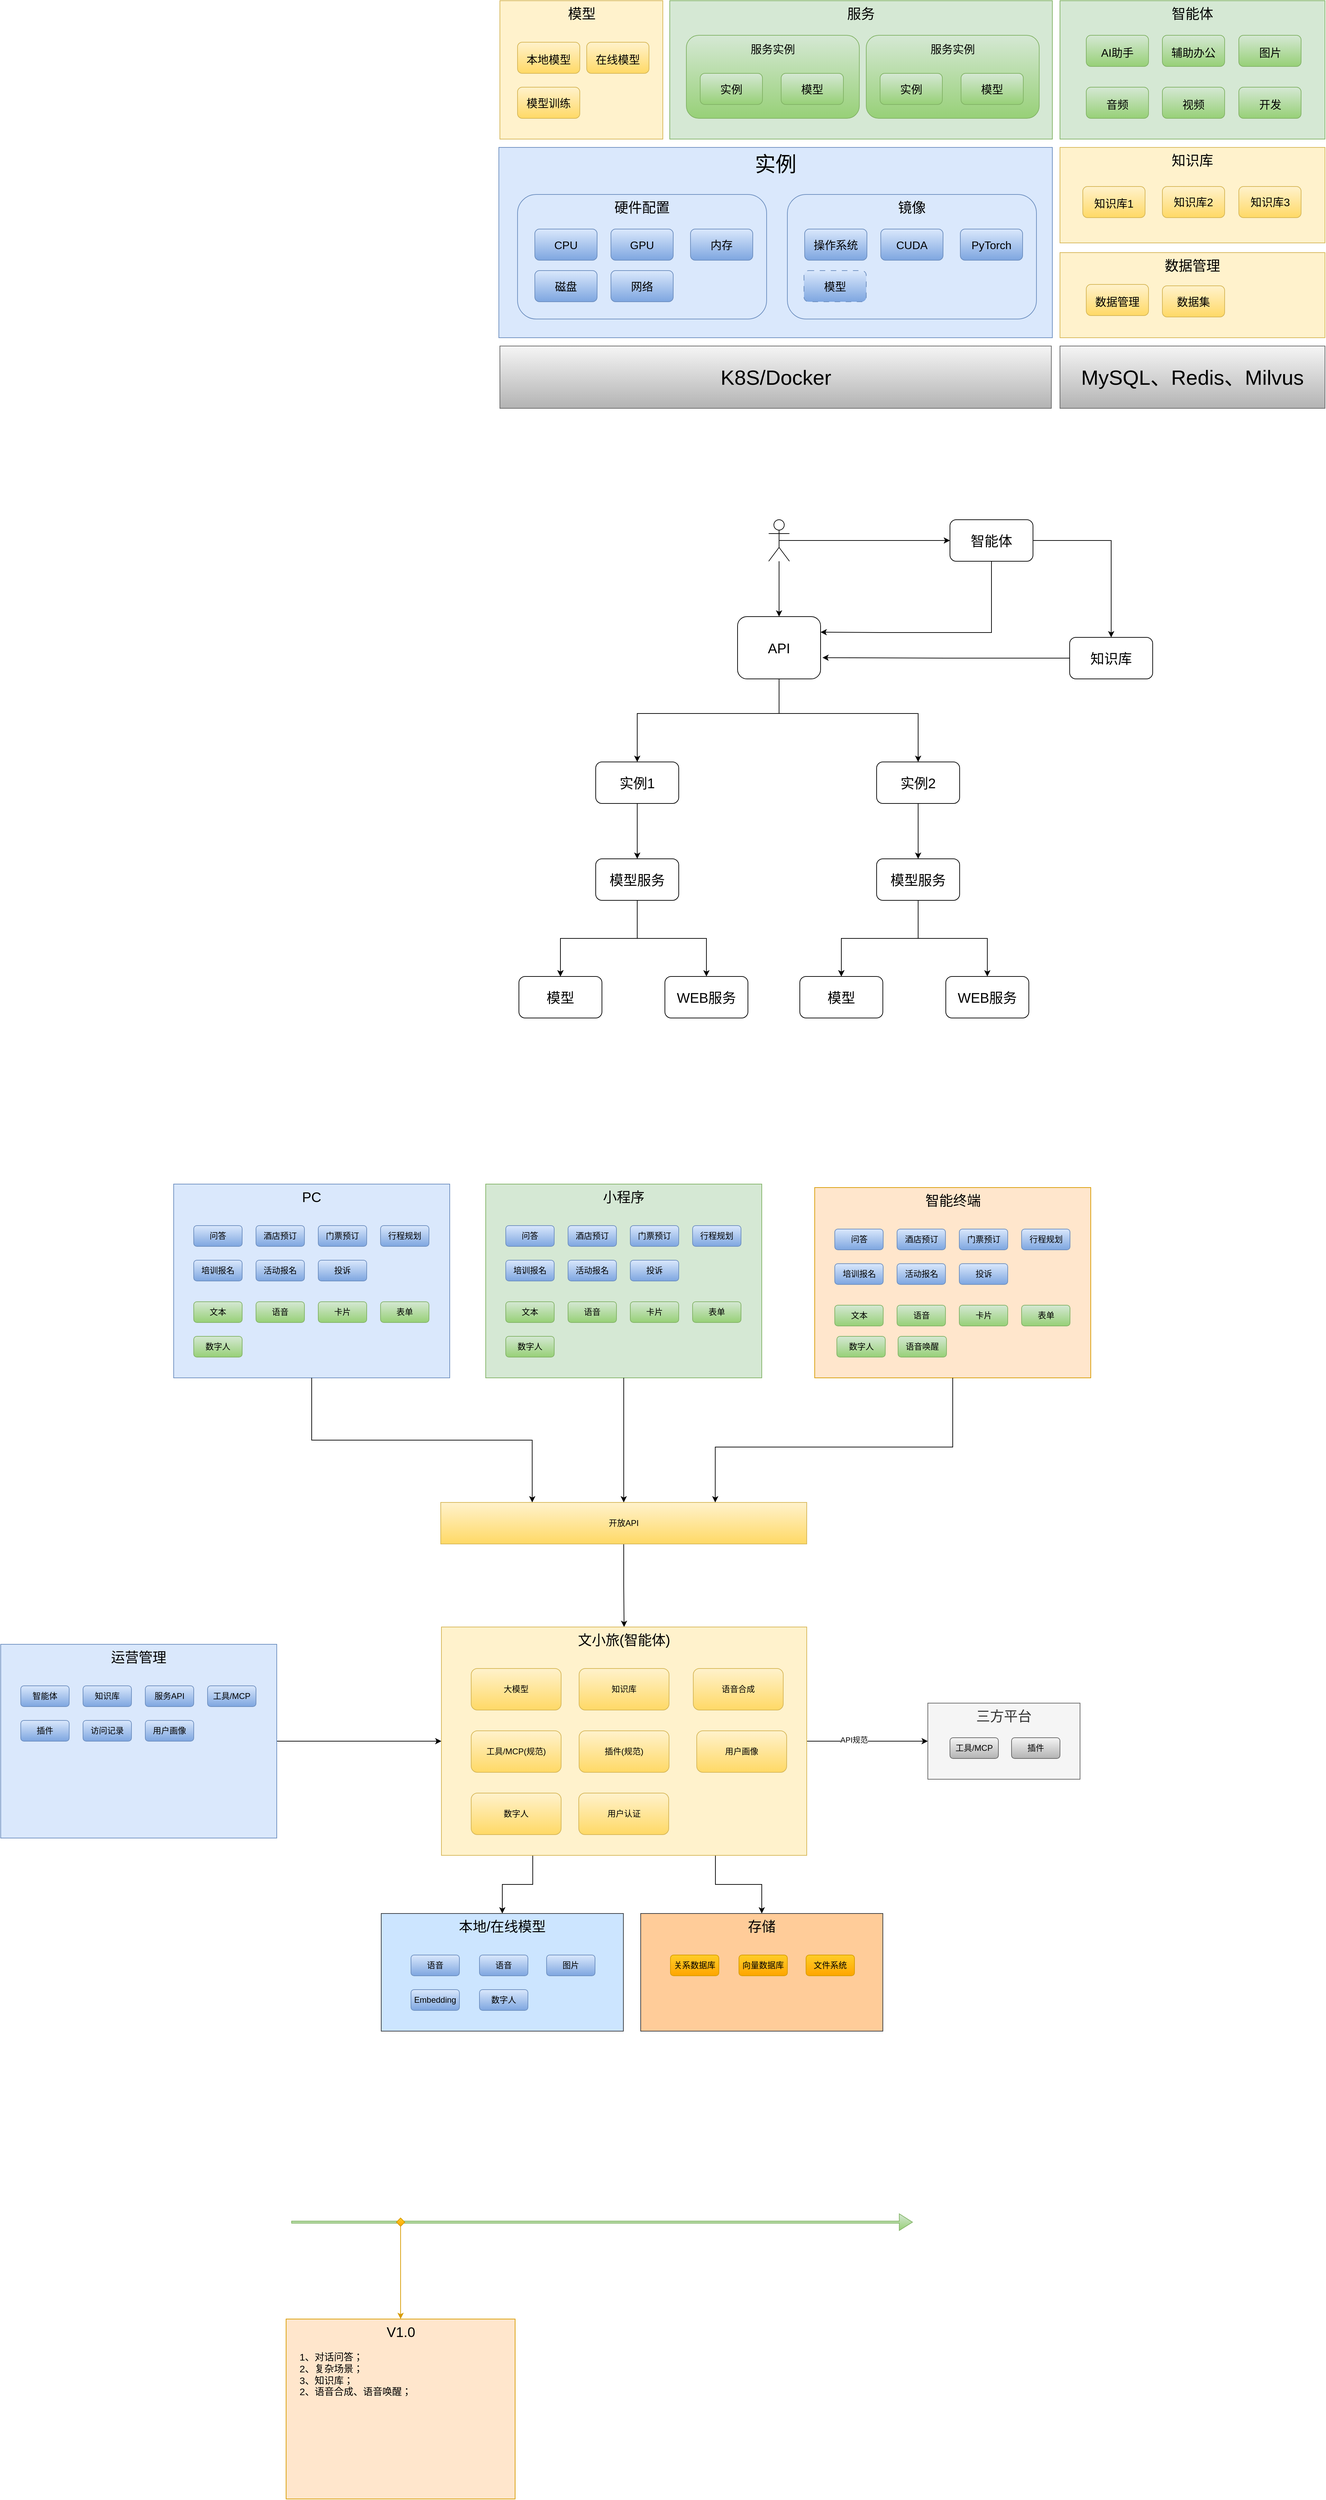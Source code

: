 <mxfile version="28.0.9">
  <diagram name="第 1 页" id="XaoYMrmnhK-bOxz_jXeJ">
    <mxGraphModel dx="2055" dy="1832" grid="1" gridSize="10" guides="1" tooltips="1" connect="1" arrows="1" fold="1" page="1" pageScale="1" pageWidth="827" pageHeight="1169" math="0" shadow="0">
      <root>
        <mxCell id="0" />
        <mxCell id="1" parent="0" />
        <mxCell id="jbMN9TtVrL4l2bphJbt1-161" value="" style="shape=flexArrow;endArrow=classic;html=1;rounded=0;fillColor=#d5e8d4;gradientColor=#97d077;strokeColor=#82b366;fontSize=16;width=3;" edge="1" parent="1">
          <mxGeometry width="50" height="50" relative="1" as="geometry">
            <mxPoint x="-50" y="2200" as="sourcePoint" />
            <mxPoint x="848.261" y="2200" as="targetPoint" />
          </mxGeometry>
        </mxCell>
        <mxCell id="ZqEaL4qXER9mNjsGFA9_-49" value="实例" style="rounded=0;whiteSpace=wrap;html=1;fillColor=#dae8fc;strokeColor=#6c8ebf;verticalAlign=top;fontSize=30;labelBorderColor=none;container=0;" parent="1" vertex="1">
          <mxGeometry x="250" y="-798" width="800" height="275" as="geometry" />
        </mxCell>
        <mxCell id="ZqEaL4qXER9mNjsGFA9_-50" value="模型" style="rounded=0;whiteSpace=wrap;html=1;fontSize=20;verticalAlign=top;fillColor=#fff2cc;strokeColor=#d6b656;container=0;" parent="1" vertex="1">
          <mxGeometry x="251.5" y="-1010" width="235.5" height="200" as="geometry" />
        </mxCell>
        <mxCell id="ZqEaL4qXER9mNjsGFA9_-56" value="K8S/Docker" style="rounded=0;whiteSpace=wrap;html=1;fontSize=30;fillColor=#f5f5f5;strokeColor=#666666;gradientColor=#b3b3b3;container=0;" parent="1" vertex="1">
          <mxGeometry x="251.5" y="-511" width="797" height="90" as="geometry" />
        </mxCell>
        <mxCell id="ZqEaL4qXER9mNjsGFA9_-57" value="MySQL、Redis、Milvus" style="rounded=0;whiteSpace=wrap;html=1;fontSize=30;fillColor=#f5f5f5;gradientColor=#b3b3b3;strokeColor=#666666;container=0;" parent="1" vertex="1">
          <mxGeometry x="1061" y="-511" width="383" height="90" as="geometry" />
        </mxCell>
        <mxCell id="ZqEaL4qXER9mNjsGFA9_-58" value="&lt;span style=&quot;font-size: 16px;&quot;&gt;本地模型&lt;/span&gt;" style="rounded=1;whiteSpace=wrap;html=1;fontSize=20;fillColor=#fff2cc;strokeColor=#d6b656;gradientColor=#ffd966;container=0;" parent="1" vertex="1">
          <mxGeometry x="277" y="-950" width="90" height="45" as="geometry" />
        </mxCell>
        <mxCell id="ZqEaL4qXER9mNjsGFA9_-59" value="&lt;font style=&quot;font-size: 16px;&quot;&gt;模型训练&lt;/font&gt;" style="rounded=1;whiteSpace=wrap;html=1;fontSize=12;fillColor=#fff2cc;strokeColor=#d6b656;gradientColor=#ffd966;container=0;" parent="1" vertex="1">
          <mxGeometry x="277" y="-885" width="90" height="45" as="geometry" />
        </mxCell>
        <mxCell id="ZqEaL4qXER9mNjsGFA9_-34" value="硬件配置" style="rounded=1;whiteSpace=wrap;html=1;verticalAlign=top;fontSize=20;fillColor=#dae8fc;strokeColor=#6c8ebf;container=0;" parent="1" vertex="1">
          <mxGeometry x="277" y="-730" width="360" height="180" as="geometry" />
        </mxCell>
        <mxCell id="ZqEaL4qXER9mNjsGFA9_-35" value="&lt;font style=&quot;font-size: 16px;&quot;&gt;CPU&lt;/font&gt;" style="rounded=1;whiteSpace=wrap;html=1;fillColor=#dae8fc;gradientColor=#7ea6e0;strokeColor=#6c8ebf;container=0;" parent="1" vertex="1">
          <mxGeometry x="302" y="-680" width="90" height="45" as="geometry" />
        </mxCell>
        <mxCell id="ZqEaL4qXER9mNjsGFA9_-36" value="&lt;font style=&quot;font-size: 16px;&quot;&gt;内存&lt;/font&gt;" style="rounded=1;whiteSpace=wrap;html=1;fillColor=#dae8fc;gradientColor=#7ea6e0;strokeColor=#6c8ebf;container=0;" parent="1" vertex="1">
          <mxGeometry x="527" y="-680" width="90" height="45" as="geometry" />
        </mxCell>
        <mxCell id="ZqEaL4qXER9mNjsGFA9_-37" value="&lt;font style=&quot;font-size: 16px;&quot;&gt;磁盘&lt;/font&gt;" style="rounded=1;whiteSpace=wrap;html=1;fillColor=#dae8fc;gradientColor=#7ea6e0;strokeColor=#6c8ebf;container=0;" parent="1" vertex="1">
          <mxGeometry x="302" y="-620" width="90" height="45" as="geometry" />
        </mxCell>
        <mxCell id="ZqEaL4qXER9mNjsGFA9_-38" value="&lt;font style=&quot;font-size: 16px;&quot;&gt;GPU&lt;/font&gt;" style="rounded=1;whiteSpace=wrap;html=1;fillColor=#dae8fc;gradientColor=#7ea6e0;strokeColor=#6c8ebf;container=0;" parent="1" vertex="1">
          <mxGeometry x="412" y="-680" width="90" height="45" as="geometry" />
        </mxCell>
        <mxCell id="ZqEaL4qXER9mNjsGFA9_-39" value="&lt;font style=&quot;font-size: 16px;&quot;&gt;网络&lt;/font&gt;" style="rounded=1;whiteSpace=wrap;html=1;fillColor=#dae8fc;gradientColor=#7ea6e0;strokeColor=#6c8ebf;container=0;" parent="1" vertex="1">
          <mxGeometry x="412" y="-620" width="90" height="45" as="geometry" />
        </mxCell>
        <mxCell id="ZqEaL4qXER9mNjsGFA9_-41" value="镜像" style="rounded=1;whiteSpace=wrap;html=1;verticalAlign=top;fontSize=20;fillColor=#dae8fc;strokeColor=#6c8ebf;container=0;" parent="1" vertex="1">
          <mxGeometry x="667" y="-730" width="360" height="180" as="geometry" />
        </mxCell>
        <mxCell id="ZqEaL4qXER9mNjsGFA9_-42" value="&lt;font style=&quot;font-size: 16px;&quot;&gt;操作系统&lt;/font&gt;" style="rounded=1;whiteSpace=wrap;html=1;fillColor=#dae8fc;gradientColor=#7ea6e0;strokeColor=#6c8ebf;container=0;" parent="1" vertex="1">
          <mxGeometry x="692" y="-680" width="90" height="45" as="geometry" />
        </mxCell>
        <mxCell id="ZqEaL4qXER9mNjsGFA9_-43" value="&lt;font style=&quot;font-size: 16px;&quot;&gt;PyTorch&lt;/font&gt;" style="rounded=1;whiteSpace=wrap;html=1;fillColor=#dae8fc;gradientColor=#7ea6e0;strokeColor=#6c8ebf;container=0;" parent="1" vertex="1">
          <mxGeometry x="917" y="-680" width="90" height="45" as="geometry" />
        </mxCell>
        <mxCell id="ZqEaL4qXER9mNjsGFA9_-45" value="&lt;font style=&quot;font-size: 16px;&quot;&gt;CUDA&lt;/font&gt;" style="rounded=1;whiteSpace=wrap;html=1;fillColor=#dae8fc;gradientColor=#7ea6e0;strokeColor=#6c8ebf;container=0;" parent="1" vertex="1">
          <mxGeometry x="802" y="-680" width="90" height="45" as="geometry" />
        </mxCell>
        <mxCell id="ZqEaL4qXER9mNjsGFA9_-62" value="服务" style="rounded=0;whiteSpace=wrap;html=1;fontSize=20;verticalAlign=top;fillColor=#d5e8d4;strokeColor=#82b366;container=0;" parent="1" vertex="1">
          <mxGeometry x="497" y="-1010" width="553" height="200" as="geometry" />
        </mxCell>
        <mxCell id="ZqEaL4qXER9mNjsGFA9_-63" value="&lt;font style=&quot;font-size: 16px;&quot;&gt;服务实例&lt;/font&gt;" style="rounded=1;whiteSpace=wrap;html=1;fontSize=20;fillColor=#d5e8d4;strokeColor=#82b366;container=0;verticalAlign=top;gradientColor=#97d077;" parent="1" vertex="1">
          <mxGeometry x="521" y="-960" width="250" height="120" as="geometry" />
        </mxCell>
        <mxCell id="ZqEaL4qXER9mNjsGFA9_-64" value="&lt;font style=&quot;font-size: 16px;&quot;&gt;实例&lt;/font&gt;" style="rounded=1;whiteSpace=wrap;html=1;fontSize=12;fillColor=#d5e8d4;strokeColor=#82b366;container=0;gradientColor=#97d077;" parent="1" vertex="1">
          <mxGeometry x="541" y="-905" width="90" height="45" as="geometry" />
        </mxCell>
        <mxCell id="ZqEaL4qXER9mNjsGFA9_-66" value="知识库" style="rounded=0;whiteSpace=wrap;html=1;fontSize=20;verticalAlign=top;fillColor=#fff2cc;strokeColor=#d6b656;container=0;" parent="1" vertex="1">
          <mxGeometry x="1061" y="-798" width="383" height="138" as="geometry" />
        </mxCell>
        <mxCell id="ZqEaL4qXER9mNjsGFA9_-67" value="&lt;font style=&quot;font-size: 16px;&quot;&gt;知识库1&lt;/font&gt;" style="rounded=1;whiteSpace=wrap;html=1;fontSize=20;fillColor=#fff2cc;strokeColor=#d6b656;gradientColor=#ffd966;container=0;" parent="1" vertex="1">
          <mxGeometry x="1094" y="-741.5" width="90" height="45" as="geometry" />
        </mxCell>
        <mxCell id="ZqEaL4qXER9mNjsGFA9_-68" value="&lt;span style=&quot;font-size: 16px;&quot;&gt;知识库2&lt;/span&gt;" style="rounded=1;whiteSpace=wrap;html=1;fontSize=12;fillColor=#fff2cc;strokeColor=#d6b656;gradientColor=#ffd966;container=0;" parent="1" vertex="1">
          <mxGeometry x="1209" y="-741.5" width="90" height="45" as="geometry" />
        </mxCell>
        <mxCell id="ZqEaL4qXER9mNjsGFA9_-70" value="&lt;font style=&quot;font-size: 16px;&quot;&gt;模型&lt;/font&gt;" style="rounded=1;whiteSpace=wrap;html=1;fontSize=12;fillColor=#d5e8d4;strokeColor=#82b366;container=0;gradientColor=#97d077;" parent="1" vertex="1">
          <mxGeometry x="658" y="-905" width="90" height="45" as="geometry" />
        </mxCell>
        <mxCell id="ZqEaL4qXER9mNjsGFA9_-71" value="&lt;font style=&quot;font-size: 16px;&quot;&gt;服务实例&lt;/font&gt;" style="rounded=1;whiteSpace=wrap;html=1;fontSize=20;fillColor=#d5e8d4;strokeColor=#82b366;container=0;verticalAlign=top;gradientColor=#97d077;" parent="1" vertex="1">
          <mxGeometry x="781" y="-960" width="250" height="120" as="geometry" />
        </mxCell>
        <mxCell id="ZqEaL4qXER9mNjsGFA9_-72" value="&lt;font style=&quot;font-size: 16px;&quot;&gt;实例&lt;/font&gt;" style="rounded=1;whiteSpace=wrap;html=1;fontSize=12;fillColor=#d5e8d4;strokeColor=#82b366;container=0;gradientColor=#97d077;" parent="1" vertex="1">
          <mxGeometry x="801" y="-905" width="90" height="45" as="geometry" />
        </mxCell>
        <mxCell id="ZqEaL4qXER9mNjsGFA9_-73" value="&lt;font style=&quot;font-size: 16px;&quot;&gt;模型&lt;/font&gt;" style="rounded=1;whiteSpace=wrap;html=1;fontSize=12;fillColor=#d5e8d4;strokeColor=#82b366;container=0;gradientColor=#97d077;" parent="1" vertex="1">
          <mxGeometry x="918" y="-905" width="90" height="45" as="geometry" />
        </mxCell>
        <mxCell id="ZqEaL4qXER9mNjsGFA9_-74" value="&lt;font style=&quot;font-size: 16px;&quot;&gt;模型&lt;/font&gt;" style="rounded=1;whiteSpace=wrap;html=1;fillColor=#dae8fc;gradientColor=#7ea6e0;strokeColor=#6c8ebf;container=0;dashed=1;dashPattern=8 8;" parent="1" vertex="1">
          <mxGeometry x="691" y="-620" width="90" height="45" as="geometry" />
        </mxCell>
        <mxCell id="ZqEaL4qXER9mNjsGFA9_-75" value="智能体" style="rounded=0;whiteSpace=wrap;html=1;fontSize=20;verticalAlign=top;fillColor=#d5e8d4;strokeColor=#82b366;container=0;" parent="1" vertex="1">
          <mxGeometry x="1061" y="-1010" width="383" height="200" as="geometry" />
        </mxCell>
        <mxCell id="ZqEaL4qXER9mNjsGFA9_-76" value="&lt;font style=&quot;font-size: 16px;&quot;&gt;AI助手&lt;/font&gt;" style="rounded=1;whiteSpace=wrap;html=1;fontSize=20;fillColor=#d5e8d4;strokeColor=#82b366;gradientColor=#97d077;container=0;" parent="1" vertex="1">
          <mxGeometry x="1099" y="-960" width="90" height="45" as="geometry" />
        </mxCell>
        <mxCell id="ZqEaL4qXER9mNjsGFA9_-77" value="&lt;span style=&quot;font-size: 16px;&quot;&gt;辅助办公&lt;/span&gt;" style="rounded=1;whiteSpace=wrap;html=1;fontSize=20;fillColor=#d5e8d4;strokeColor=#82b366;gradientColor=#97d077;container=0;" parent="1" vertex="1">
          <mxGeometry x="1209" y="-960" width="90" height="45" as="geometry" />
        </mxCell>
        <mxCell id="ZqEaL4qXER9mNjsGFA9_-78" value="&lt;font style=&quot;font-size: 16px;&quot;&gt;图片&lt;/font&gt;" style="rounded=1;whiteSpace=wrap;html=1;fontSize=20;fillColor=#d5e8d4;strokeColor=#82b366;gradientColor=#97d077;container=0;" parent="1" vertex="1">
          <mxGeometry x="1319.5" y="-960" width="90" height="45" as="geometry" />
        </mxCell>
        <mxCell id="ZqEaL4qXER9mNjsGFA9_-79" value="&lt;font style=&quot;font-size: 16px;&quot;&gt;音频&lt;/font&gt;" style="rounded=1;whiteSpace=wrap;html=1;fontSize=20;fillColor=#d5e8d4;strokeColor=#82b366;gradientColor=#97d077;container=0;" parent="1" vertex="1">
          <mxGeometry x="1099" y="-885" width="90" height="45" as="geometry" />
        </mxCell>
        <mxCell id="ZqEaL4qXER9mNjsGFA9_-80" value="&lt;font style=&quot;font-size: 16px;&quot;&gt;视频&lt;/font&gt;" style="rounded=1;whiteSpace=wrap;html=1;fontSize=20;fillColor=#d5e8d4;strokeColor=#82b366;gradientColor=#97d077;container=0;" parent="1" vertex="1">
          <mxGeometry x="1209" y="-885" width="90" height="45" as="geometry" />
        </mxCell>
        <mxCell id="ZqEaL4qXER9mNjsGFA9_-81" value="&lt;span style=&quot;font-size: 16px;&quot;&gt;开发&lt;/span&gt;" style="rounded=1;whiteSpace=wrap;html=1;fontSize=20;fillColor=#d5e8d4;strokeColor=#82b366;gradientColor=#97d077;container=0;" parent="1" vertex="1">
          <mxGeometry x="1319.5" y="-885" width="90" height="45" as="geometry" />
        </mxCell>
        <mxCell id="ZqEaL4qXER9mNjsGFA9_-82" value="数据管理" style="rounded=0;whiteSpace=wrap;html=1;fontSize=20;verticalAlign=top;fillColor=#fff2cc;strokeColor=#d6b656;container=0;" parent="1" vertex="1">
          <mxGeometry x="1061" y="-646" width="383" height="123" as="geometry" />
        </mxCell>
        <mxCell id="ZqEaL4qXER9mNjsGFA9_-83" value="&lt;font style=&quot;font-size: 16px;&quot;&gt;数据管理&lt;/font&gt;" style="rounded=1;whiteSpace=wrap;html=1;fontSize=20;fillColor=#fff2cc;strokeColor=#d6b656;gradientColor=#ffd966;container=0;" parent="1" vertex="1">
          <mxGeometry x="1099" y="-600" width="90" height="45" as="geometry" />
        </mxCell>
        <mxCell id="ZqEaL4qXER9mNjsGFA9_-84" value="&lt;font style=&quot;font-size: 16px;&quot;&gt;数据集&lt;/font&gt;" style="rounded=1;whiteSpace=wrap;html=1;fontSize=12;fillColor=#fff2cc;strokeColor=#d6b656;gradientColor=#ffd966;container=0;" parent="1" vertex="1">
          <mxGeometry x="1209" y="-598" width="90" height="45" as="geometry" />
        </mxCell>
        <mxCell id="ZqEaL4qXER9mNjsGFA9_-85" value="&lt;span style=&quot;font-size: 16px;&quot;&gt;知识库3&lt;/span&gt;" style="rounded=1;whiteSpace=wrap;html=1;fontSize=12;fillColor=#fff2cc;strokeColor=#d6b656;gradientColor=#ffd966;container=0;" parent="1" vertex="1">
          <mxGeometry x="1319.5" y="-741.5" width="90" height="45" as="geometry" />
        </mxCell>
        <mxCell id="ZqEaL4qXER9mNjsGFA9_-86" value="&lt;font style=&quot;font-size: 16px;&quot;&gt;在线模型&lt;/font&gt;" style="rounded=1;whiteSpace=wrap;html=1;fontSize=20;fillColor=#fff2cc;strokeColor=#d6b656;gradientColor=#ffd966;container=0;" parent="1" vertex="1">
          <mxGeometry x="377" y="-950" width="90" height="45" as="geometry" />
        </mxCell>
        <mxCell id="ZqEaL4qXER9mNjsGFA9_-89" value="" style="edgeStyle=orthogonalEdgeStyle;rounded=0;orthogonalLoop=1;jettySize=auto;html=1;fontSize=20;" parent="1" source="ZqEaL4qXER9mNjsGFA9_-87" target="ZqEaL4qXER9mNjsGFA9_-88" edge="1">
          <mxGeometry relative="1" as="geometry">
            <Array as="points">
              <mxPoint x="655" y="20" />
              <mxPoint x="450" y="20" />
            </Array>
          </mxGeometry>
        </mxCell>
        <mxCell id="ZqEaL4qXER9mNjsGFA9_-105" style="edgeStyle=orthogonalEdgeStyle;rounded=0;orthogonalLoop=1;jettySize=auto;html=1;" parent="1" source="ZqEaL4qXER9mNjsGFA9_-87" target="ZqEaL4qXER9mNjsGFA9_-98" edge="1">
          <mxGeometry relative="1" as="geometry">
            <Array as="points">
              <mxPoint x="655" y="20" />
              <mxPoint x="856" y="20" />
            </Array>
          </mxGeometry>
        </mxCell>
        <mxCell id="ZqEaL4qXER9mNjsGFA9_-87" value="API" style="rounded=1;whiteSpace=wrap;html=1;fontSize=20;" parent="1" vertex="1">
          <mxGeometry x="595" y="-120" width="120" height="90" as="geometry" />
        </mxCell>
        <mxCell id="ZqEaL4qXER9mNjsGFA9_-91" value="" style="edgeStyle=orthogonalEdgeStyle;rounded=0;orthogonalLoop=1;jettySize=auto;html=1;fontSize=20;" parent="1" source="ZqEaL4qXER9mNjsGFA9_-88" target="ZqEaL4qXER9mNjsGFA9_-90" edge="1">
          <mxGeometry relative="1" as="geometry" />
        </mxCell>
        <mxCell id="ZqEaL4qXER9mNjsGFA9_-88" value="实例1" style="rounded=1;whiteSpace=wrap;html=1;fontSize=20;" parent="1" vertex="1">
          <mxGeometry x="390" y="90" width="120" height="60" as="geometry" />
        </mxCell>
        <mxCell id="ZqEaL4qXER9mNjsGFA9_-93" value="" style="edgeStyle=orthogonalEdgeStyle;rounded=0;orthogonalLoop=1;jettySize=auto;html=1;" parent="1" source="ZqEaL4qXER9mNjsGFA9_-90" target="ZqEaL4qXER9mNjsGFA9_-92" edge="1">
          <mxGeometry relative="1" as="geometry" />
        </mxCell>
        <mxCell id="ZqEaL4qXER9mNjsGFA9_-94" value="" style="edgeStyle=orthogonalEdgeStyle;rounded=0;orthogonalLoop=1;jettySize=auto;html=1;" parent="1" source="ZqEaL4qXER9mNjsGFA9_-90" target="ZqEaL4qXER9mNjsGFA9_-92" edge="1">
          <mxGeometry relative="1" as="geometry" />
        </mxCell>
        <mxCell id="ZqEaL4qXER9mNjsGFA9_-96" value="" style="edgeStyle=orthogonalEdgeStyle;rounded=0;orthogonalLoop=1;jettySize=auto;html=1;" parent="1" source="ZqEaL4qXER9mNjsGFA9_-90" target="ZqEaL4qXER9mNjsGFA9_-95" edge="1">
          <mxGeometry relative="1" as="geometry" />
        </mxCell>
        <mxCell id="ZqEaL4qXER9mNjsGFA9_-90" value="模型服务" style="rounded=1;whiteSpace=wrap;html=1;fontSize=20;" parent="1" vertex="1">
          <mxGeometry x="390" y="230" width="120" height="60" as="geometry" />
        </mxCell>
        <mxCell id="ZqEaL4qXER9mNjsGFA9_-92" value="模型" style="rounded=1;whiteSpace=wrap;html=1;fontSize=20;" parent="1" vertex="1">
          <mxGeometry x="279" y="400" width="120" height="60" as="geometry" />
        </mxCell>
        <mxCell id="ZqEaL4qXER9mNjsGFA9_-95" value="WEB服务" style="rounded=1;whiteSpace=wrap;html=1;fontSize=20;" parent="1" vertex="1">
          <mxGeometry x="490" y="400" width="120" height="60" as="geometry" />
        </mxCell>
        <mxCell id="ZqEaL4qXER9mNjsGFA9_-97" value="" style="edgeStyle=orthogonalEdgeStyle;rounded=0;orthogonalLoop=1;jettySize=auto;html=1;fontSize=20;" parent="1" source="ZqEaL4qXER9mNjsGFA9_-98" target="ZqEaL4qXER9mNjsGFA9_-102" edge="1">
          <mxGeometry relative="1" as="geometry" />
        </mxCell>
        <mxCell id="ZqEaL4qXER9mNjsGFA9_-98" value="实例2" style="rounded=1;whiteSpace=wrap;html=1;fontSize=20;" parent="1" vertex="1">
          <mxGeometry x="796" y="90" width="120" height="60" as="geometry" />
        </mxCell>
        <mxCell id="ZqEaL4qXER9mNjsGFA9_-99" value="" style="edgeStyle=orthogonalEdgeStyle;rounded=0;orthogonalLoop=1;jettySize=auto;html=1;" parent="1" source="ZqEaL4qXER9mNjsGFA9_-102" target="ZqEaL4qXER9mNjsGFA9_-103" edge="1">
          <mxGeometry relative="1" as="geometry" />
        </mxCell>
        <mxCell id="ZqEaL4qXER9mNjsGFA9_-100" value="" style="edgeStyle=orthogonalEdgeStyle;rounded=0;orthogonalLoop=1;jettySize=auto;html=1;" parent="1" source="ZqEaL4qXER9mNjsGFA9_-102" target="ZqEaL4qXER9mNjsGFA9_-103" edge="1">
          <mxGeometry relative="1" as="geometry" />
        </mxCell>
        <mxCell id="ZqEaL4qXER9mNjsGFA9_-101" value="" style="edgeStyle=orthogonalEdgeStyle;rounded=0;orthogonalLoop=1;jettySize=auto;html=1;" parent="1" source="ZqEaL4qXER9mNjsGFA9_-102" target="ZqEaL4qXER9mNjsGFA9_-104" edge="1">
          <mxGeometry relative="1" as="geometry" />
        </mxCell>
        <mxCell id="ZqEaL4qXER9mNjsGFA9_-102" value="模型服务" style="rounded=1;whiteSpace=wrap;html=1;fontSize=20;" parent="1" vertex="1">
          <mxGeometry x="796" y="230" width="120" height="60" as="geometry" />
        </mxCell>
        <mxCell id="ZqEaL4qXER9mNjsGFA9_-103" value="模型" style="rounded=1;whiteSpace=wrap;html=1;fontSize=20;" parent="1" vertex="1">
          <mxGeometry x="685" y="400" width="120" height="60" as="geometry" />
        </mxCell>
        <mxCell id="ZqEaL4qXER9mNjsGFA9_-104" value="WEB服务" style="rounded=1;whiteSpace=wrap;html=1;fontSize=20;" parent="1" vertex="1">
          <mxGeometry x="896" y="400" width="120" height="60" as="geometry" />
        </mxCell>
        <mxCell id="ZqEaL4qXER9mNjsGFA9_-112" style="edgeStyle=orthogonalEdgeStyle;rounded=0;orthogonalLoop=1;jettySize=auto;html=1;" parent="1" source="ZqEaL4qXER9mNjsGFA9_-106" target="ZqEaL4qXER9mNjsGFA9_-110" edge="1">
          <mxGeometry relative="1" as="geometry" />
        </mxCell>
        <mxCell id="ZqEaL4qXER9mNjsGFA9_-119" style="edgeStyle=orthogonalEdgeStyle;rounded=0;orthogonalLoop=1;jettySize=auto;html=1;entryX=1;entryY=0.25;entryDx=0;entryDy=0;" parent="1" source="ZqEaL4qXER9mNjsGFA9_-106" target="ZqEaL4qXER9mNjsGFA9_-87" edge="1">
          <mxGeometry relative="1" as="geometry">
            <Array as="points">
              <mxPoint x="962" y="-97" />
              <mxPoint x="809" y="-97" />
            </Array>
          </mxGeometry>
        </mxCell>
        <mxCell id="ZqEaL4qXER9mNjsGFA9_-106" value="智能体" style="rounded=1;whiteSpace=wrap;html=1;fontSize=20;" parent="1" vertex="1">
          <mxGeometry x="902" y="-260" width="120" height="60" as="geometry" />
        </mxCell>
        <mxCell id="ZqEaL4qXER9mNjsGFA9_-108" style="edgeStyle=orthogonalEdgeStyle;rounded=0;orthogonalLoop=1;jettySize=auto;html=1;" parent="1" source="ZqEaL4qXER9mNjsGFA9_-107" target="ZqEaL4qXER9mNjsGFA9_-87" edge="1">
          <mxGeometry relative="1" as="geometry" />
        </mxCell>
        <mxCell id="ZqEaL4qXER9mNjsGFA9_-118" style="edgeStyle=orthogonalEdgeStyle;rounded=0;orthogonalLoop=1;jettySize=auto;html=1;exitX=0.5;exitY=0.5;exitDx=0;exitDy=0;exitPerimeter=0;" parent="1" source="ZqEaL4qXER9mNjsGFA9_-107" target="ZqEaL4qXER9mNjsGFA9_-106" edge="1">
          <mxGeometry relative="1" as="geometry" />
        </mxCell>
        <mxCell id="ZqEaL4qXER9mNjsGFA9_-107" value="" style="shape=umlActor;verticalLabelPosition=bottom;verticalAlign=top;html=1;outlineConnect=0;" parent="1" vertex="1">
          <mxGeometry x="640" y="-260" width="30" height="60" as="geometry" />
        </mxCell>
        <mxCell id="ZqEaL4qXER9mNjsGFA9_-110" value="知识库" style="rounded=1;whiteSpace=wrap;html=1;fontSize=20;" parent="1" vertex="1">
          <mxGeometry x="1075" y="-90" width="120" height="60" as="geometry" />
        </mxCell>
        <mxCell id="ZqEaL4qXER9mNjsGFA9_-120" style="edgeStyle=orthogonalEdgeStyle;rounded=0;orthogonalLoop=1;jettySize=auto;html=1;entryX=1.022;entryY=0.659;entryDx=0;entryDy=0;entryPerimeter=0;" parent="1" source="ZqEaL4qXER9mNjsGFA9_-110" target="ZqEaL4qXER9mNjsGFA9_-87" edge="1">
          <mxGeometry relative="1" as="geometry" />
        </mxCell>
        <mxCell id="jbMN9TtVrL4l2bphJbt1-77" style="edgeStyle=orthogonalEdgeStyle;rounded=0;orthogonalLoop=1;jettySize=auto;html=1;" edge="1" parent="1" source="jbMN9TtVrL4l2bphJbt1-17" target="llKYDILm5LgYf4LoqUcm-2">
          <mxGeometry relative="1" as="geometry" />
        </mxCell>
        <mxCell id="jbMN9TtVrL4l2bphJbt1-17" value="开放API" style="rounded=0;whiteSpace=wrap;html=1;fillColor=#fff2cc;gradientColor=#ffd966;strokeColor=#d6b656;" vertex="1" parent="1">
          <mxGeometry x="166" y="1160" width="529" height="60" as="geometry" />
        </mxCell>
        <mxCell id="jbMN9TtVrL4l2bphJbt1-69" value="" style="group;fillColor=#dae8fc;strokeColor=#6c8ebf;" vertex="1" connectable="0" parent="1">
          <mxGeometry x="-220" y="700" width="399" height="280" as="geometry" />
        </mxCell>
        <mxCell id="jbMN9TtVrL4l2bphJbt1-56" value="PC" style="rounded=0;whiteSpace=wrap;html=1;verticalAlign=top;fontSize=20;fillColor=#dae8fc;strokeColor=#6c8ebf;" vertex="1" parent="jbMN9TtVrL4l2bphJbt1-69">
          <mxGeometry width="399" height="280" as="geometry" />
        </mxCell>
        <mxCell id="jbMN9TtVrL4l2bphJbt1-57" value="酒店预订" style="rounded=1;whiteSpace=wrap;html=1;verticalAlign=middle;fillColor=#dae8fc;gradientColor=#7ea6e0;strokeColor=#6c8ebf;" vertex="1" parent="jbMN9TtVrL4l2bphJbt1-69">
          <mxGeometry x="119" y="60" width="70" height="30" as="geometry" />
        </mxCell>
        <mxCell id="jbMN9TtVrL4l2bphJbt1-58" value="问答" style="rounded=1;whiteSpace=wrap;html=1;verticalAlign=middle;fillColor=#dae8fc;gradientColor=#7ea6e0;strokeColor=#6c8ebf;" vertex="1" parent="jbMN9TtVrL4l2bphJbt1-69">
          <mxGeometry x="29" y="60" width="70" height="30" as="geometry" />
        </mxCell>
        <mxCell id="jbMN9TtVrL4l2bphJbt1-59" value="门票预订" style="rounded=1;whiteSpace=wrap;html=1;verticalAlign=middle;fillColor=#dae8fc;gradientColor=#7ea6e0;strokeColor=#6c8ebf;" vertex="1" parent="jbMN9TtVrL4l2bphJbt1-69">
          <mxGeometry x="209" y="60" width="70" height="30" as="geometry" />
        </mxCell>
        <mxCell id="jbMN9TtVrL4l2bphJbt1-60" value="培训报名" style="rounded=1;whiteSpace=wrap;html=1;verticalAlign=middle;fillColor=#dae8fc;gradientColor=#7ea6e0;strokeColor=#6c8ebf;" vertex="1" parent="jbMN9TtVrL4l2bphJbt1-69">
          <mxGeometry x="29" y="110" width="70" height="30" as="geometry" />
        </mxCell>
        <mxCell id="jbMN9TtVrL4l2bphJbt1-61" value="行程规划" style="rounded=1;whiteSpace=wrap;html=1;verticalAlign=middle;fillColor=#dae8fc;gradientColor=#7ea6e0;strokeColor=#6c8ebf;" vertex="1" parent="jbMN9TtVrL4l2bphJbt1-69">
          <mxGeometry x="299" y="60" width="70" height="30" as="geometry" />
        </mxCell>
        <mxCell id="jbMN9TtVrL4l2bphJbt1-62" value="活动报名" style="rounded=1;whiteSpace=wrap;html=1;verticalAlign=middle;fillColor=#dae8fc;gradientColor=#7ea6e0;strokeColor=#6c8ebf;" vertex="1" parent="jbMN9TtVrL4l2bphJbt1-69">
          <mxGeometry x="119" y="110" width="70" height="30" as="geometry" />
        </mxCell>
        <mxCell id="jbMN9TtVrL4l2bphJbt1-63" value="语音" style="rounded=1;whiteSpace=wrap;html=1;verticalAlign=middle;fillColor=#d5e8d4;gradientColor=#97d077;strokeColor=#82b366;" vertex="1" parent="jbMN9TtVrL4l2bphJbt1-69">
          <mxGeometry x="119" y="170" width="70" height="30" as="geometry" />
        </mxCell>
        <mxCell id="jbMN9TtVrL4l2bphJbt1-64" value="投诉" style="rounded=1;whiteSpace=wrap;html=1;verticalAlign=middle;fillColor=#dae8fc;gradientColor=#7ea6e0;strokeColor=#6c8ebf;" vertex="1" parent="jbMN9TtVrL4l2bphJbt1-69">
          <mxGeometry x="209" y="110" width="70" height="30" as="geometry" />
        </mxCell>
        <mxCell id="jbMN9TtVrL4l2bphJbt1-65" value="卡片" style="rounded=1;whiteSpace=wrap;html=1;verticalAlign=middle;fillColor=#d5e8d4;gradientColor=#97d077;strokeColor=#82b366;" vertex="1" parent="jbMN9TtVrL4l2bphJbt1-69">
          <mxGeometry x="209" y="170" width="70" height="30" as="geometry" />
        </mxCell>
        <mxCell id="jbMN9TtVrL4l2bphJbt1-66" value="文本" style="rounded=1;whiteSpace=wrap;html=1;verticalAlign=middle;fillColor=#d5e8d4;gradientColor=#97d077;strokeColor=#82b366;" vertex="1" parent="jbMN9TtVrL4l2bphJbt1-69">
          <mxGeometry x="29" y="170" width="70" height="30" as="geometry" />
        </mxCell>
        <mxCell id="jbMN9TtVrL4l2bphJbt1-67" value="表单" style="rounded=1;whiteSpace=wrap;html=1;verticalAlign=middle;fillColor=#d5e8d4;gradientColor=#97d077;strokeColor=#82b366;" vertex="1" parent="jbMN9TtVrL4l2bphJbt1-69">
          <mxGeometry x="299" y="170" width="70" height="30" as="geometry" />
        </mxCell>
        <mxCell id="jbMN9TtVrL4l2bphJbt1-68" value="数字人" style="rounded=1;whiteSpace=wrap;html=1;verticalAlign=middle;fillColor=#d5e8d4;gradientColor=#97d077;strokeColor=#82b366;" vertex="1" parent="jbMN9TtVrL4l2bphJbt1-69">
          <mxGeometry x="29" y="220" width="70" height="30" as="geometry" />
        </mxCell>
        <mxCell id="jbMN9TtVrL4l2bphJbt1-70" value="" style="group;fillColor=#d5e8d4;strokeColor=#82b366;" vertex="1" connectable="0" parent="1">
          <mxGeometry x="231" y="700" width="399" height="280" as="geometry" />
        </mxCell>
        <mxCell id="jbMN9TtVrL4l2bphJbt1-9" value="小程序" style="rounded=0;whiteSpace=wrap;html=1;verticalAlign=top;fontSize=20;fillColor=#d5e8d4;strokeColor=#82b366;" vertex="1" parent="jbMN9TtVrL4l2bphJbt1-70">
          <mxGeometry width="399" height="280" as="geometry" />
        </mxCell>
        <mxCell id="jbMN9TtVrL4l2bphJbt1-10" value="酒店预订" style="rounded=1;whiteSpace=wrap;html=1;verticalAlign=middle;fillColor=#dae8fc;gradientColor=#7ea6e0;strokeColor=#6c8ebf;" vertex="1" parent="jbMN9TtVrL4l2bphJbt1-70">
          <mxGeometry x="119" y="60" width="70" height="30" as="geometry" />
        </mxCell>
        <mxCell id="jbMN9TtVrL4l2bphJbt1-11" value="问答" style="rounded=1;whiteSpace=wrap;html=1;verticalAlign=middle;fillColor=#dae8fc;gradientColor=#7ea6e0;strokeColor=#6c8ebf;" vertex="1" parent="jbMN9TtVrL4l2bphJbt1-70">
          <mxGeometry x="29" y="60" width="70" height="30" as="geometry" />
        </mxCell>
        <mxCell id="jbMN9TtVrL4l2bphJbt1-12" value="门票预订" style="rounded=1;whiteSpace=wrap;html=1;verticalAlign=middle;fillColor=#dae8fc;gradientColor=#7ea6e0;strokeColor=#6c8ebf;" vertex="1" parent="jbMN9TtVrL4l2bphJbt1-70">
          <mxGeometry x="209" y="60" width="70" height="30" as="geometry" />
        </mxCell>
        <mxCell id="jbMN9TtVrL4l2bphJbt1-13" value="培训报名" style="rounded=1;whiteSpace=wrap;html=1;verticalAlign=middle;fillColor=#dae8fc;gradientColor=#7ea6e0;strokeColor=#6c8ebf;" vertex="1" parent="jbMN9TtVrL4l2bphJbt1-70">
          <mxGeometry x="29" y="110" width="70" height="30" as="geometry" />
        </mxCell>
        <mxCell id="jbMN9TtVrL4l2bphJbt1-14" value="行程规划" style="rounded=1;whiteSpace=wrap;html=1;verticalAlign=middle;fillColor=#dae8fc;gradientColor=#7ea6e0;strokeColor=#6c8ebf;" vertex="1" parent="jbMN9TtVrL4l2bphJbt1-70">
          <mxGeometry x="299" y="60" width="70" height="30" as="geometry" />
        </mxCell>
        <mxCell id="jbMN9TtVrL4l2bphJbt1-15" value="活动报名" style="rounded=1;whiteSpace=wrap;html=1;verticalAlign=middle;fillColor=#dae8fc;gradientColor=#7ea6e0;strokeColor=#6c8ebf;" vertex="1" parent="jbMN9TtVrL4l2bphJbt1-70">
          <mxGeometry x="119" y="110" width="70" height="30" as="geometry" />
        </mxCell>
        <mxCell id="jbMN9TtVrL4l2bphJbt1-16" value="语音" style="rounded=1;whiteSpace=wrap;html=1;verticalAlign=middle;fillColor=#d5e8d4;gradientColor=#97d077;strokeColor=#82b366;" vertex="1" parent="jbMN9TtVrL4l2bphJbt1-70">
          <mxGeometry x="119" y="170" width="70" height="30" as="geometry" />
        </mxCell>
        <mxCell id="jbMN9TtVrL4l2bphJbt1-24" value="投诉" style="rounded=1;whiteSpace=wrap;html=1;verticalAlign=middle;fillColor=#dae8fc;gradientColor=#7ea6e0;strokeColor=#6c8ebf;" vertex="1" parent="jbMN9TtVrL4l2bphJbt1-70">
          <mxGeometry x="209" y="110" width="70" height="30" as="geometry" />
        </mxCell>
        <mxCell id="jbMN9TtVrL4l2bphJbt1-26" value="卡片" style="rounded=1;whiteSpace=wrap;html=1;verticalAlign=middle;fillColor=#d5e8d4;gradientColor=#97d077;strokeColor=#82b366;" vertex="1" parent="jbMN9TtVrL4l2bphJbt1-70">
          <mxGeometry x="209" y="170" width="70" height="30" as="geometry" />
        </mxCell>
        <mxCell id="jbMN9TtVrL4l2bphJbt1-27" value="文本" style="rounded=1;whiteSpace=wrap;html=1;verticalAlign=middle;fillColor=#d5e8d4;gradientColor=#97d077;strokeColor=#82b366;" vertex="1" parent="jbMN9TtVrL4l2bphJbt1-70">
          <mxGeometry x="29" y="170" width="70" height="30" as="geometry" />
        </mxCell>
        <mxCell id="jbMN9TtVrL4l2bphJbt1-28" value="表单" style="rounded=1;whiteSpace=wrap;html=1;verticalAlign=middle;fillColor=#d5e8d4;gradientColor=#97d077;strokeColor=#82b366;" vertex="1" parent="jbMN9TtVrL4l2bphJbt1-70">
          <mxGeometry x="299" y="170" width="70" height="30" as="geometry" />
        </mxCell>
        <mxCell id="jbMN9TtVrL4l2bphJbt1-53" value="数字人" style="rounded=1;whiteSpace=wrap;html=1;verticalAlign=middle;fillColor=#d5e8d4;gradientColor=#97d077;strokeColor=#82b366;" vertex="1" parent="jbMN9TtVrL4l2bphJbt1-70">
          <mxGeometry x="29" y="220" width="70" height="30" as="geometry" />
        </mxCell>
        <mxCell id="jbMN9TtVrL4l2bphJbt1-71" value="" style="group;fillColor=#ffe6cc;strokeColor=#d79b00;" vertex="1" connectable="0" parent="1">
          <mxGeometry x="706.5" y="705" width="399" height="275" as="geometry" />
        </mxCell>
        <mxCell id="jbMN9TtVrL4l2bphJbt1-41" value="智能终端" style="rounded=0;whiteSpace=wrap;html=1;verticalAlign=top;fontSize=20;fillColor=#ffe6cc;strokeColor=#d79b00;" vertex="1" parent="jbMN9TtVrL4l2bphJbt1-71">
          <mxGeometry width="399" height="275" as="geometry" />
        </mxCell>
        <mxCell id="jbMN9TtVrL4l2bphJbt1-42" value="酒店预订" style="rounded=1;whiteSpace=wrap;html=1;verticalAlign=middle;fillColor=#dae8fc;gradientColor=#7ea6e0;strokeColor=#6c8ebf;" vertex="1" parent="jbMN9TtVrL4l2bphJbt1-71">
          <mxGeometry x="119" y="60" width="70" height="30" as="geometry" />
        </mxCell>
        <mxCell id="jbMN9TtVrL4l2bphJbt1-43" value="问答" style="rounded=1;whiteSpace=wrap;html=1;verticalAlign=middle;fillColor=#dae8fc;gradientColor=#7ea6e0;strokeColor=#6c8ebf;" vertex="1" parent="jbMN9TtVrL4l2bphJbt1-71">
          <mxGeometry x="29" y="60" width="70" height="30" as="geometry" />
        </mxCell>
        <mxCell id="jbMN9TtVrL4l2bphJbt1-44" value="门票预订" style="rounded=1;whiteSpace=wrap;html=1;verticalAlign=middle;fillColor=#dae8fc;gradientColor=#7ea6e0;strokeColor=#6c8ebf;" vertex="1" parent="jbMN9TtVrL4l2bphJbt1-71">
          <mxGeometry x="209" y="60" width="70" height="30" as="geometry" />
        </mxCell>
        <mxCell id="jbMN9TtVrL4l2bphJbt1-45" value="培训报名" style="rounded=1;whiteSpace=wrap;html=1;verticalAlign=middle;fillColor=#dae8fc;gradientColor=#7ea6e0;strokeColor=#6c8ebf;" vertex="1" parent="jbMN9TtVrL4l2bphJbt1-71">
          <mxGeometry x="29" y="110" width="70" height="30" as="geometry" />
        </mxCell>
        <mxCell id="jbMN9TtVrL4l2bphJbt1-46" value="行程规划" style="rounded=1;whiteSpace=wrap;html=1;verticalAlign=middle;fillColor=#dae8fc;gradientColor=#7ea6e0;strokeColor=#6c8ebf;" vertex="1" parent="jbMN9TtVrL4l2bphJbt1-71">
          <mxGeometry x="299" y="60" width="70" height="30" as="geometry" />
        </mxCell>
        <mxCell id="jbMN9TtVrL4l2bphJbt1-47" value="活动报名" style="rounded=1;whiteSpace=wrap;html=1;verticalAlign=middle;fillColor=#dae8fc;gradientColor=#7ea6e0;strokeColor=#6c8ebf;" vertex="1" parent="jbMN9TtVrL4l2bphJbt1-71">
          <mxGeometry x="119" y="110" width="70" height="30" as="geometry" />
        </mxCell>
        <mxCell id="jbMN9TtVrL4l2bphJbt1-48" value="语音" style="rounded=1;whiteSpace=wrap;html=1;verticalAlign=middle;fillColor=#d5e8d4;gradientColor=#97d077;strokeColor=#82b366;" vertex="1" parent="jbMN9TtVrL4l2bphJbt1-71">
          <mxGeometry x="119" y="170" width="70" height="30" as="geometry" />
        </mxCell>
        <mxCell id="jbMN9TtVrL4l2bphJbt1-49" value="投诉" style="rounded=1;whiteSpace=wrap;html=1;verticalAlign=middle;fillColor=#dae8fc;gradientColor=#7ea6e0;strokeColor=#6c8ebf;" vertex="1" parent="jbMN9TtVrL4l2bphJbt1-71">
          <mxGeometry x="209" y="110" width="70" height="30" as="geometry" />
        </mxCell>
        <mxCell id="jbMN9TtVrL4l2bphJbt1-50" value="卡片" style="rounded=1;whiteSpace=wrap;html=1;verticalAlign=middle;fillColor=#d5e8d4;gradientColor=#97d077;strokeColor=#82b366;" vertex="1" parent="jbMN9TtVrL4l2bphJbt1-71">
          <mxGeometry x="209" y="170" width="70" height="30" as="geometry" />
        </mxCell>
        <mxCell id="jbMN9TtVrL4l2bphJbt1-51" value="文本" style="rounded=1;whiteSpace=wrap;html=1;verticalAlign=middle;fillColor=#d5e8d4;gradientColor=#97d077;strokeColor=#82b366;" vertex="1" parent="jbMN9TtVrL4l2bphJbt1-71">
          <mxGeometry x="29" y="170" width="70" height="30" as="geometry" />
        </mxCell>
        <mxCell id="jbMN9TtVrL4l2bphJbt1-52" value="表单" style="rounded=1;whiteSpace=wrap;html=1;verticalAlign=middle;fillColor=#d5e8d4;gradientColor=#97d077;strokeColor=#82b366;" vertex="1" parent="jbMN9TtVrL4l2bphJbt1-71">
          <mxGeometry x="299" y="170" width="70" height="30" as="geometry" />
        </mxCell>
        <mxCell id="jbMN9TtVrL4l2bphJbt1-54" value="数字人" style="rounded=1;whiteSpace=wrap;html=1;verticalAlign=middle;fillColor=#d5e8d4;gradientColor=#97d077;strokeColor=#82b366;" vertex="1" parent="jbMN9TtVrL4l2bphJbt1-71">
          <mxGeometry x="32" y="215" width="70" height="30" as="geometry" />
        </mxCell>
        <mxCell id="jbMN9TtVrL4l2bphJbt1-55" value="语音唤醒" style="rounded=1;whiteSpace=wrap;html=1;verticalAlign=middle;fillColor=#d5e8d4;gradientColor=#97d077;strokeColor=#82b366;" vertex="1" parent="jbMN9TtVrL4l2bphJbt1-71">
          <mxGeometry x="120.5" y="215" width="70" height="30" as="geometry" />
        </mxCell>
        <mxCell id="jbMN9TtVrL4l2bphJbt1-73" style="edgeStyle=orthogonalEdgeStyle;rounded=0;orthogonalLoop=1;jettySize=auto;html=1;" edge="1" parent="1" source="jbMN9TtVrL4l2bphJbt1-9" target="jbMN9TtVrL4l2bphJbt1-17">
          <mxGeometry relative="1" as="geometry" />
        </mxCell>
        <mxCell id="jbMN9TtVrL4l2bphJbt1-74" style="edgeStyle=orthogonalEdgeStyle;rounded=0;orthogonalLoop=1;jettySize=auto;html=1;entryX=0.75;entryY=0;entryDx=0;entryDy=0;" edge="1" parent="1" source="jbMN9TtVrL4l2bphJbt1-41" target="jbMN9TtVrL4l2bphJbt1-17">
          <mxGeometry relative="1" as="geometry">
            <Array as="points">
              <mxPoint x="906" y="1080" />
              <mxPoint x="563" y="1080" />
            </Array>
          </mxGeometry>
        </mxCell>
        <mxCell id="jbMN9TtVrL4l2bphJbt1-75" style="edgeStyle=orthogonalEdgeStyle;rounded=0;orthogonalLoop=1;jettySize=auto;html=1;entryX=0.25;entryY=0;entryDx=0;entryDy=0;" edge="1" parent="1" source="jbMN9TtVrL4l2bphJbt1-56" target="jbMN9TtVrL4l2bphJbt1-17">
          <mxGeometry relative="1" as="geometry" />
        </mxCell>
        <mxCell id="jbMN9TtVrL4l2bphJbt1-92" style="edgeStyle=orthogonalEdgeStyle;rounded=0;orthogonalLoop=1;jettySize=auto;html=1;entryX=0;entryY=0.5;entryDx=0;entryDy=0;" edge="1" parent="1" source="jbMN9TtVrL4l2bphJbt1-79" target="llKYDILm5LgYf4LoqUcm-2">
          <mxGeometry relative="1" as="geometry" />
        </mxCell>
        <mxCell id="jbMN9TtVrL4l2bphJbt1-93" value="" style="group" vertex="1" connectable="0" parent="1">
          <mxGeometry x="-470" y="1365" width="399" height="280" as="geometry" />
        </mxCell>
        <mxCell id="jbMN9TtVrL4l2bphJbt1-78" value="" style="group;fillColor=#dae8fc;strokeColor=#6c8ebf;container=0;" vertex="1" connectable="0" parent="jbMN9TtVrL4l2bphJbt1-93">
          <mxGeometry width="399" height="280" as="geometry" />
        </mxCell>
        <mxCell id="jbMN9TtVrL4l2bphJbt1-79" value="运营管理" style="rounded=0;whiteSpace=wrap;html=1;verticalAlign=top;fontSize=20;fillColor=#dae8fc;strokeColor=#6c8ebf;" vertex="1" parent="jbMN9TtVrL4l2bphJbt1-93">
          <mxGeometry width="399" height="280" as="geometry" />
        </mxCell>
        <mxCell id="jbMN9TtVrL4l2bphJbt1-80" value="知识库" style="rounded=1;whiteSpace=wrap;html=1;verticalAlign=middle;fillColor=#dae8fc;gradientColor=#7ea6e0;strokeColor=#6c8ebf;" vertex="1" parent="jbMN9TtVrL4l2bphJbt1-93">
          <mxGeometry x="119" y="60" width="70" height="30" as="geometry" />
        </mxCell>
        <mxCell id="jbMN9TtVrL4l2bphJbt1-81" value="智能体" style="rounded=1;whiteSpace=wrap;html=1;verticalAlign=middle;fillColor=#dae8fc;gradientColor=#7ea6e0;strokeColor=#6c8ebf;" vertex="1" parent="jbMN9TtVrL4l2bphJbt1-93">
          <mxGeometry x="29" y="60" width="70" height="30" as="geometry" />
        </mxCell>
        <mxCell id="jbMN9TtVrL4l2bphJbt1-82" value="服务API" style="rounded=1;whiteSpace=wrap;html=1;verticalAlign=middle;fillColor=#dae8fc;gradientColor=#7ea6e0;strokeColor=#6c8ebf;" vertex="1" parent="jbMN9TtVrL4l2bphJbt1-93">
          <mxGeometry x="209" y="60" width="70" height="30" as="geometry" />
        </mxCell>
        <mxCell id="jbMN9TtVrL4l2bphJbt1-83" value="插件" style="rounded=1;whiteSpace=wrap;html=1;verticalAlign=middle;fillColor=#dae8fc;gradientColor=#7ea6e0;strokeColor=#6c8ebf;" vertex="1" parent="jbMN9TtVrL4l2bphJbt1-93">
          <mxGeometry x="29" y="110" width="70" height="30" as="geometry" />
        </mxCell>
        <mxCell id="jbMN9TtVrL4l2bphJbt1-84" value="工具/MCP" style="rounded=1;whiteSpace=wrap;html=1;verticalAlign=middle;fillColor=#dae8fc;gradientColor=#7ea6e0;strokeColor=#6c8ebf;" vertex="1" parent="jbMN9TtVrL4l2bphJbt1-93">
          <mxGeometry x="299" y="60" width="70" height="30" as="geometry" />
        </mxCell>
        <mxCell id="jbMN9TtVrL4l2bphJbt1-85" value="访问记录" style="rounded=1;whiteSpace=wrap;html=1;verticalAlign=middle;fillColor=#dae8fc;gradientColor=#7ea6e0;strokeColor=#6c8ebf;" vertex="1" parent="jbMN9TtVrL4l2bphJbt1-93">
          <mxGeometry x="119" y="110" width="70" height="30" as="geometry" />
        </mxCell>
        <mxCell id="jbMN9TtVrL4l2bphJbt1-87" value="用户画像" style="rounded=1;whiteSpace=wrap;html=1;verticalAlign=middle;fillColor=#dae8fc;gradientColor=#7ea6e0;strokeColor=#6c8ebf;" vertex="1" parent="jbMN9TtVrL4l2bphJbt1-93">
          <mxGeometry x="209" y="110" width="70" height="30" as="geometry" />
        </mxCell>
        <mxCell id="jbMN9TtVrL4l2bphJbt1-106" style="edgeStyle=orthogonalEdgeStyle;rounded=0;orthogonalLoop=1;jettySize=auto;html=1;entryX=0;entryY=0.5;entryDx=0;entryDy=0;" edge="1" parent="1" source="llKYDILm5LgYf4LoqUcm-2" target="jbMN9TtVrL4l2bphJbt1-105">
          <mxGeometry relative="1" as="geometry" />
        </mxCell>
        <mxCell id="jbMN9TtVrL4l2bphJbt1-135" value="API规范" style="edgeLabel;html=1;align=center;verticalAlign=middle;resizable=0;points=[];" vertex="1" connectable="0" parent="jbMN9TtVrL4l2bphJbt1-106">
          <mxGeometry x="-0.223" y="2" relative="1" as="geometry">
            <mxPoint as="offset" />
          </mxGeometry>
        </mxCell>
        <mxCell id="jbMN9TtVrL4l2bphJbt1-133" style="edgeStyle=orthogonalEdgeStyle;rounded=0;orthogonalLoop=1;jettySize=auto;html=1;exitX=0.25;exitY=1;exitDx=0;exitDy=0;" edge="1" parent="1" source="llKYDILm5LgYf4LoqUcm-2" target="jbMN9TtVrL4l2bphJbt1-108">
          <mxGeometry relative="1" as="geometry" />
        </mxCell>
        <mxCell id="jbMN9TtVrL4l2bphJbt1-134" style="edgeStyle=orthogonalEdgeStyle;rounded=0;orthogonalLoop=1;jettySize=auto;html=1;exitX=0.75;exitY=1;exitDx=0;exitDy=0;" edge="1" parent="1" source="llKYDILm5LgYf4LoqUcm-2" target="jbMN9TtVrL4l2bphJbt1-125">
          <mxGeometry relative="1" as="geometry" />
        </mxCell>
        <mxCell id="jbMN9TtVrL4l2bphJbt1-146" value="" style="group" vertex="1" connectable="0" parent="1">
          <mxGeometry x="167" y="1340" width="528" height="330" as="geometry" />
        </mxCell>
        <mxCell id="jbMN9TtVrL4l2bphJbt1-76" value="" style="group;fillColor=#fff2cc;strokeColor=#d6b656;container=0;" vertex="1" connectable="0" parent="jbMN9TtVrL4l2bphJbt1-146">
          <mxGeometry width="528" height="330" as="geometry" />
        </mxCell>
        <mxCell id="llKYDILm5LgYf4LoqUcm-2" value="文小旅(智能体)" style="rounded=0;whiteSpace=wrap;html=1;verticalAlign=top;fontSize=20;fillColor=#fff2cc;strokeColor=#d6b656;" parent="jbMN9TtVrL4l2bphJbt1-146" vertex="1">
          <mxGeometry width="528" height="330" as="geometry" />
        </mxCell>
        <mxCell id="llKYDILm5LgYf4LoqUcm-1" value="知识库" style="rounded=1;whiteSpace=wrap;html=1;verticalAlign=middle;fillColor=#fff2cc;gradientColor=#ffd966;strokeColor=#d6b656;" parent="jbMN9TtVrL4l2bphJbt1-146" vertex="1">
          <mxGeometry x="199" y="60" width="130" height="60" as="geometry" />
        </mxCell>
        <mxCell id="llKYDILm5LgYf4LoqUcm-3" value="大模型" style="rounded=1;whiteSpace=wrap;html=1;verticalAlign=middle;fillColor=#fff2cc;gradientColor=#ffd966;strokeColor=#d6b656;" parent="jbMN9TtVrL4l2bphJbt1-146" vertex="1">
          <mxGeometry x="43" y="60" width="130" height="60" as="geometry" />
        </mxCell>
        <mxCell id="llKYDILm5LgYf4LoqUcm-4" value="语音合成" style="rounded=1;whiteSpace=wrap;html=1;verticalAlign=middle;fillColor=#fff2cc;gradientColor=#ffd966;strokeColor=#d6b656;" parent="jbMN9TtVrL4l2bphJbt1-146" vertex="1">
          <mxGeometry x="364" y="60" width="130" height="60" as="geometry" />
        </mxCell>
        <mxCell id="llKYDILm5LgYf4LoqUcm-5" value="用户画像" style="rounded=1;whiteSpace=wrap;html=1;verticalAlign=middle;fillColor=#fff2cc;gradientColor=#ffd966;strokeColor=#d6b656;" parent="jbMN9TtVrL4l2bphJbt1-146" vertex="1">
          <mxGeometry x="369" y="150" width="130" height="60" as="geometry" />
        </mxCell>
        <mxCell id="llKYDILm5LgYf4LoqUcm-6" value="工具/MCP(规范)" style="rounded=1;whiteSpace=wrap;html=1;verticalAlign=middle;fillColor=#fff2cc;gradientColor=#ffd966;strokeColor=#d6b656;" parent="jbMN9TtVrL4l2bphJbt1-146" vertex="1">
          <mxGeometry x="43" y="150" width="130" height="60" as="geometry" />
        </mxCell>
        <mxCell id="llKYDILm5LgYf4LoqUcm-7" value="插件(规范)" style="rounded=1;whiteSpace=wrap;html=1;verticalAlign=middle;fillColor=#fff2cc;gradientColor=#ffd966;strokeColor=#d6b656;" parent="jbMN9TtVrL4l2bphJbt1-146" vertex="1">
          <mxGeometry x="199" y="150" width="130" height="60" as="geometry" />
        </mxCell>
        <mxCell id="jbMN9TtVrL4l2bphJbt1-8" value="数字人" style="rounded=1;whiteSpace=wrap;html=1;verticalAlign=middle;fillColor=#fff2cc;gradientColor=#ffd966;strokeColor=#d6b656;" vertex="1" parent="jbMN9TtVrL4l2bphJbt1-146">
          <mxGeometry x="43" y="240" width="130" height="60" as="geometry" />
        </mxCell>
        <mxCell id="jbMN9TtVrL4l2bphJbt1-145" value="用户认证" style="rounded=1;whiteSpace=wrap;html=1;verticalAlign=middle;fillColor=#fff2cc;gradientColor=#ffd966;strokeColor=#d6b656;" vertex="1" parent="jbMN9TtVrL4l2bphJbt1-146">
          <mxGeometry x="198.5" y="240" width="130" height="60" as="geometry" />
        </mxCell>
        <mxCell id="jbMN9TtVrL4l2bphJbt1-156" value="" style="group" vertex="1" connectable="0" parent="1">
          <mxGeometry x="870" y="1450" width="220" height="110" as="geometry" />
        </mxCell>
        <mxCell id="jbMN9TtVrL4l2bphJbt1-105" value="三方平台" style="rounded=0;whiteSpace=wrap;html=1;fontSize=20;fillColor=#f5f5f5;strokeColor=#666666;fontColor=#333333;verticalAlign=top;" vertex="1" parent="jbMN9TtVrL4l2bphJbt1-156">
          <mxGeometry width="220" height="110" as="geometry" />
        </mxCell>
        <mxCell id="jbMN9TtVrL4l2bphJbt1-154" value="工具/MCP" style="rounded=1;whiteSpace=wrap;html=1;verticalAlign=middle;fillColor=#f5f5f5;gradientColor=#b3b3b3;strokeColor=#666666;container=0;" vertex="1" parent="jbMN9TtVrL4l2bphJbt1-156">
          <mxGeometry x="32" y="50" width="70" height="30" as="geometry" />
        </mxCell>
        <mxCell id="jbMN9TtVrL4l2bphJbt1-155" value="插件" style="rounded=1;whiteSpace=wrap;html=1;verticalAlign=middle;fillColor=#f5f5f5;gradientColor=#b3b3b3;strokeColor=#666666;container=0;" vertex="1" parent="jbMN9TtVrL4l2bphJbt1-156">
          <mxGeometry x="121" y="50" width="70" height="30" as="geometry" />
        </mxCell>
        <mxCell id="jbMN9TtVrL4l2bphJbt1-159" value="" style="group" vertex="1" connectable="0" parent="1">
          <mxGeometry x="80" y="1754" width="350" height="170" as="geometry" />
        </mxCell>
        <mxCell id="jbMN9TtVrL4l2bphJbt1-123" value="" style="group;fillColor=#dae8fc;strokeColor=#6c8ebf;gradientColor=#7ea6e0;container=0;" vertex="1" connectable="0" parent="jbMN9TtVrL4l2bphJbt1-159">
          <mxGeometry width="350" height="170" as="geometry" />
        </mxCell>
        <mxCell id="jbMN9TtVrL4l2bphJbt1-108" value="本地/在线模型" style="rounded=0;whiteSpace=wrap;html=1;verticalAlign=top;fontSize=20;fillColor=#cce5ff;strokeColor=#36393d;container=0;" vertex="1" parent="jbMN9TtVrL4l2bphJbt1-159">
          <mxGeometry width="350" height="170" as="geometry" />
        </mxCell>
        <mxCell id="jbMN9TtVrL4l2bphJbt1-109" value="语音" style="rounded=1;whiteSpace=wrap;html=1;verticalAlign=middle;fillColor=#dae8fc;gradientColor=#7ea6e0;strokeColor=#6c8ebf;container=0;" vertex="1" parent="jbMN9TtVrL4l2bphJbt1-159">
          <mxGeometry x="142" y="60" width="70" height="30" as="geometry" />
        </mxCell>
        <mxCell id="jbMN9TtVrL4l2bphJbt1-110" value="语音" style="rounded=1;whiteSpace=wrap;html=1;verticalAlign=middle;fillColor=#dae8fc;gradientColor=#7ea6e0;strokeColor=#6c8ebf;container=0;" vertex="1" parent="jbMN9TtVrL4l2bphJbt1-159">
          <mxGeometry x="43" y="60" width="70" height="30" as="geometry" />
        </mxCell>
        <mxCell id="jbMN9TtVrL4l2bphJbt1-111" value="图片" style="rounded=1;whiteSpace=wrap;html=1;verticalAlign=middle;fillColor=#dae8fc;gradientColor=#7ea6e0;strokeColor=#6c8ebf;container=0;" vertex="1" parent="jbMN9TtVrL4l2bphJbt1-159">
          <mxGeometry x="239" y="60" width="70" height="30" as="geometry" />
        </mxCell>
        <mxCell id="jbMN9TtVrL4l2bphJbt1-113" value="Embedding" style="rounded=1;whiteSpace=wrap;html=1;verticalAlign=middle;fillColor=#dae8fc;gradientColor=#7ea6e0;strokeColor=#6c8ebf;container=0;" vertex="1" parent="jbMN9TtVrL4l2bphJbt1-159">
          <mxGeometry x="43" y="110" width="70" height="30" as="geometry" />
        </mxCell>
        <mxCell id="jbMN9TtVrL4l2bphJbt1-114" value="数字人" style="rounded=1;whiteSpace=wrap;html=1;verticalAlign=middle;fillColor=#dae8fc;gradientColor=#7ea6e0;strokeColor=#6c8ebf;container=0;" vertex="1" parent="jbMN9TtVrL4l2bphJbt1-159">
          <mxGeometry x="142" y="110" width="70" height="30" as="geometry" />
        </mxCell>
        <mxCell id="jbMN9TtVrL4l2bphJbt1-160" value="" style="group" vertex="1" connectable="0" parent="1">
          <mxGeometry x="455" y="1754" width="350" height="170" as="geometry" />
        </mxCell>
        <mxCell id="jbMN9TtVrL4l2bphJbt1-131" value="" style="group;fillColor=#ffcc99;strokeColor=#36393d;container=0;" vertex="1" connectable="0" parent="jbMN9TtVrL4l2bphJbt1-160">
          <mxGeometry width="350" height="170" as="geometry" />
        </mxCell>
        <mxCell id="jbMN9TtVrL4l2bphJbt1-125" value="存储" style="rounded=0;whiteSpace=wrap;html=1;verticalAlign=top;fontSize=20;fillColor=#ffcc99;strokeColor=#36393d;container=0;" vertex="1" parent="jbMN9TtVrL4l2bphJbt1-160">
          <mxGeometry width="350" height="170" as="geometry" />
        </mxCell>
        <mxCell id="jbMN9TtVrL4l2bphJbt1-126" value="向量数据库" style="rounded=1;whiteSpace=wrap;html=1;verticalAlign=middle;fillColor=#ffcd28;gradientColor=#ffa500;strokeColor=#d79b00;container=0;" vertex="1" parent="jbMN9TtVrL4l2bphJbt1-160">
          <mxGeometry x="142" y="60" width="70" height="30" as="geometry" />
        </mxCell>
        <mxCell id="jbMN9TtVrL4l2bphJbt1-127" value="关系数据库" style="rounded=1;whiteSpace=wrap;html=1;verticalAlign=middle;fillColor=#ffcd28;gradientColor=#ffa500;strokeColor=#d79b00;container=0;" vertex="1" parent="jbMN9TtVrL4l2bphJbt1-160">
          <mxGeometry x="43" y="60" width="70" height="30" as="geometry" />
        </mxCell>
        <mxCell id="jbMN9TtVrL4l2bphJbt1-128" value="文件系统" style="rounded=1;whiteSpace=wrap;html=1;verticalAlign=middle;fillColor=#ffcd28;gradientColor=#ffa500;strokeColor=#d79b00;container=0;" vertex="1" parent="jbMN9TtVrL4l2bphJbt1-160">
          <mxGeometry x="239" y="60" width="70" height="30" as="geometry" />
        </mxCell>
        <mxCell id="jbMN9TtVrL4l2bphJbt1-184" style="edgeStyle=orthogonalEdgeStyle;rounded=0;orthogonalLoop=1;jettySize=auto;html=1;fillColor=#ffcd28;strokeColor=#d79b00;gradientColor=#ffa500;" edge="1" parent="1" source="jbMN9TtVrL4l2bphJbt1-162" target="jbMN9TtVrL4l2bphJbt1-193">
          <mxGeometry relative="1" as="geometry">
            <mxPoint x="109" y="2320" as="targetPoint" />
          </mxGeometry>
        </mxCell>
        <mxCell id="jbMN9TtVrL4l2bphJbt1-162" value="" style="rhombus;whiteSpace=wrap;html=1;fillColor=#ffcd28;gradientColor=#ffa500;strokeColor=#d79b00;" vertex="1" parent="1">
          <mxGeometry x="102" y="2194" width="12" height="12" as="geometry" />
        </mxCell>
        <mxCell id="jbMN9TtVrL4l2bphJbt1-193" value="V1.0" style="rounded=0;whiteSpace=wrap;html=1;verticalAlign=top;fontSize=20;fillColor=#ffe6cc;strokeColor=#d79b00;" vertex="1" parent="1">
          <mxGeometry x="-57.5" y="2340" width="331" height="260" as="geometry" />
        </mxCell>
        <mxCell id="jbMN9TtVrL4l2bphJbt1-195" value="1、对话问答；&#xa;2、复杂场景；&#xa;3、知识库；&#xa;2、语音合成、语音唤醒；" style="text;overflow=hidden;rounded=0;whiteSpace=wrap;fontSize=14;" vertex="1" parent="1">
          <mxGeometry x="-40.5" y="2380" width="300" height="200" as="geometry" />
        </mxCell>
      </root>
    </mxGraphModel>
  </diagram>
</mxfile>
